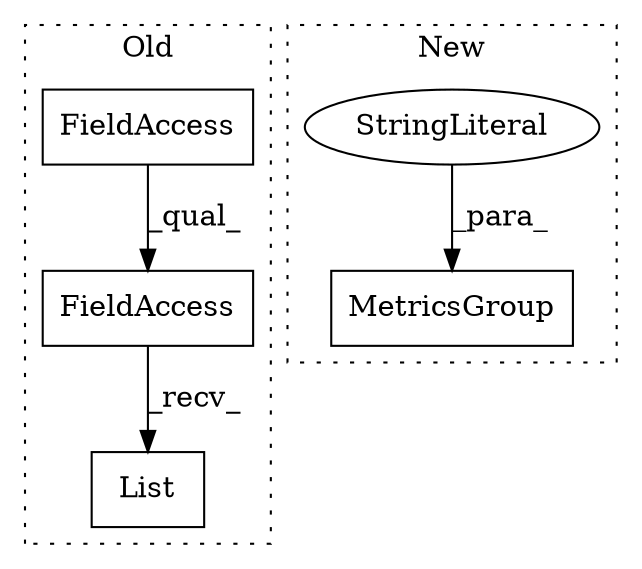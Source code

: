 digraph G {
subgraph cluster0 {
1 [label="List" a="32" s="5370,5388" l="5,1" shape="box"];
3 [label="FieldAccess" a="22" s="5340" l="29" shape="box"];
4 [label="FieldAccess" a="22" s="5340" l="18" shape="box"];
label = "Old";
style="dotted";
}
subgraph cluster1 {
2 [label="MetricsGroup" a="32" s="5353,5395" l="13,1" shape="box"];
5 [label="StringLiteral" a="45" s="5380" l="15" shape="ellipse"];
label = "New";
style="dotted";
}
3 -> 1 [label="_recv_"];
4 -> 3 [label="_qual_"];
5 -> 2 [label="_para_"];
}